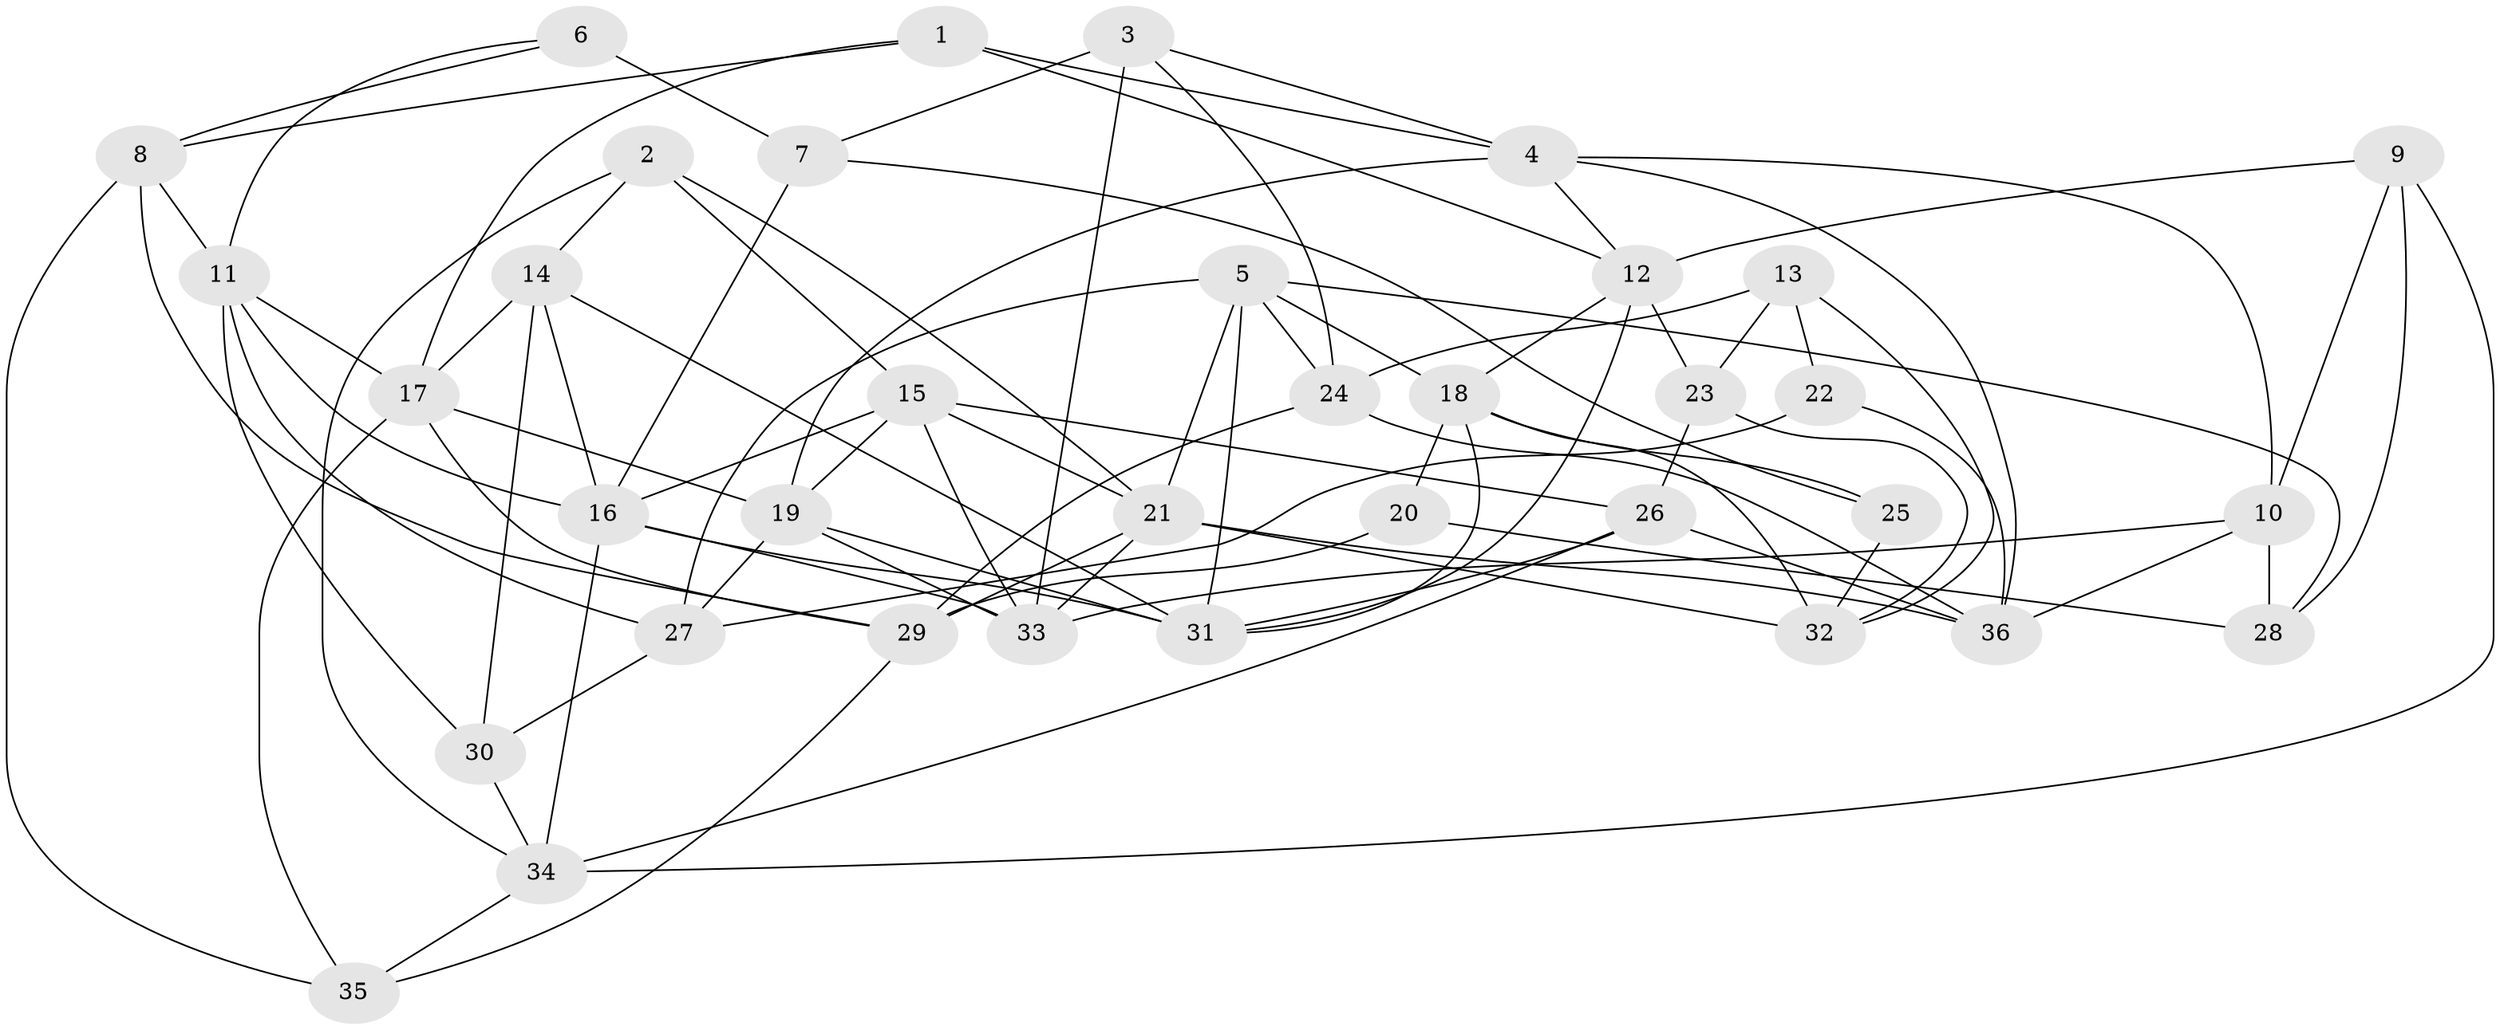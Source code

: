 // original degree distribution, {4: 1.0}
// Generated by graph-tools (version 1.1) at 2025/38/03/04/25 23:38:18]
// undirected, 36 vertices, 90 edges
graph export_dot {
  node [color=gray90,style=filled];
  1;
  2;
  3;
  4;
  5;
  6;
  7;
  8;
  9;
  10;
  11;
  12;
  13;
  14;
  15;
  16;
  17;
  18;
  19;
  20;
  21;
  22;
  23;
  24;
  25;
  26;
  27;
  28;
  29;
  30;
  31;
  32;
  33;
  34;
  35;
  36;
  1 -- 4 [weight=1.0];
  1 -- 8 [weight=1.0];
  1 -- 12 [weight=1.0];
  1 -- 17 [weight=1.0];
  2 -- 14 [weight=1.0];
  2 -- 15 [weight=1.0];
  2 -- 21 [weight=1.0];
  2 -- 34 [weight=1.0];
  3 -- 4 [weight=1.0];
  3 -- 7 [weight=1.0];
  3 -- 24 [weight=1.0];
  3 -- 33 [weight=1.0];
  4 -- 10 [weight=1.0];
  4 -- 12 [weight=1.0];
  4 -- 19 [weight=1.0];
  4 -- 36 [weight=1.0];
  5 -- 18 [weight=1.0];
  5 -- 21 [weight=1.0];
  5 -- 24 [weight=1.0];
  5 -- 27 [weight=1.0];
  5 -- 28 [weight=1.0];
  5 -- 31 [weight=1.0];
  6 -- 7 [weight=2.0];
  6 -- 8 [weight=1.0];
  6 -- 11 [weight=1.0];
  7 -- 16 [weight=1.0];
  7 -- 25 [weight=2.0];
  8 -- 11 [weight=1.0];
  8 -- 29 [weight=1.0];
  8 -- 35 [weight=2.0];
  9 -- 10 [weight=1.0];
  9 -- 12 [weight=1.0];
  9 -- 28 [weight=1.0];
  9 -- 34 [weight=1.0];
  10 -- 28 [weight=2.0];
  10 -- 33 [weight=1.0];
  10 -- 36 [weight=1.0];
  11 -- 16 [weight=1.0];
  11 -- 17 [weight=1.0];
  11 -- 27 [weight=1.0];
  11 -- 30 [weight=1.0];
  12 -- 18 [weight=1.0];
  12 -- 23 [weight=1.0];
  12 -- 31 [weight=1.0];
  13 -- 22 [weight=2.0];
  13 -- 23 [weight=1.0];
  13 -- 24 [weight=2.0];
  13 -- 32 [weight=1.0];
  14 -- 16 [weight=1.0];
  14 -- 17 [weight=1.0];
  14 -- 30 [weight=2.0];
  14 -- 31 [weight=1.0];
  15 -- 16 [weight=1.0];
  15 -- 19 [weight=1.0];
  15 -- 21 [weight=1.0];
  15 -- 26 [weight=1.0];
  15 -- 33 [weight=1.0];
  16 -- 31 [weight=2.0];
  16 -- 33 [weight=1.0];
  16 -- 34 [weight=1.0];
  17 -- 19 [weight=1.0];
  17 -- 29 [weight=1.0];
  17 -- 35 [weight=1.0];
  18 -- 20 [weight=1.0];
  18 -- 25 [weight=1.0];
  18 -- 31 [weight=1.0];
  18 -- 32 [weight=1.0];
  19 -- 27 [weight=1.0];
  19 -- 31 [weight=1.0];
  19 -- 33 [weight=1.0];
  20 -- 28 [weight=2.0];
  20 -- 29 [weight=1.0];
  21 -- 29 [weight=1.0];
  21 -- 32 [weight=2.0];
  21 -- 33 [weight=1.0];
  21 -- 36 [weight=1.0];
  22 -- 27 [weight=1.0];
  22 -- 36 [weight=1.0];
  23 -- 26 [weight=1.0];
  23 -- 32 [weight=1.0];
  24 -- 29 [weight=1.0];
  24 -- 36 [weight=1.0];
  25 -- 32 [weight=1.0];
  26 -- 31 [weight=1.0];
  26 -- 34 [weight=2.0];
  26 -- 36 [weight=1.0];
  27 -- 30 [weight=2.0];
  29 -- 35 [weight=1.0];
  30 -- 34 [weight=1.0];
  34 -- 35 [weight=2.0];
}
